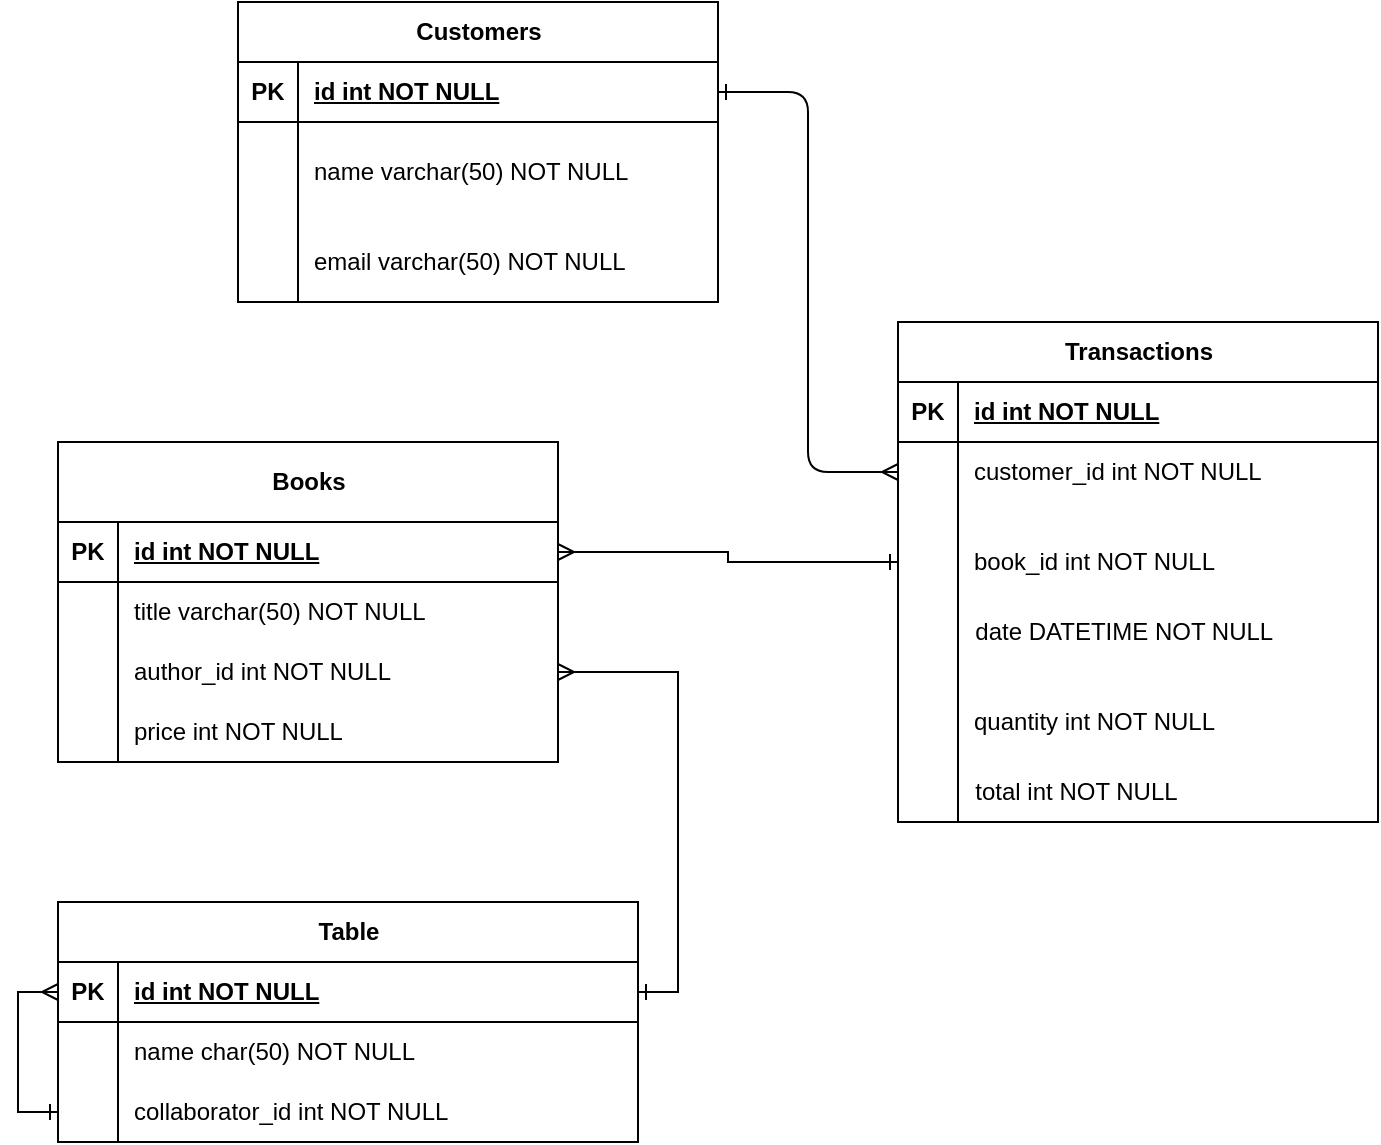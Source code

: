 <mxfile version="24.2.7" type="github">
  <diagram id="R2lEEEUBdFMjLlhIrx00" name="Page-1">
    <mxGraphModel dx="993" dy="573" grid="1" gridSize="10" guides="1" tooltips="1" connect="1" arrows="1" fold="1" page="1" pageScale="1" pageWidth="850" pageHeight="1100" math="0" shadow="0" extFonts="Permanent Marker^https://fonts.googleapis.com/css?family=Permanent+Marker">
      <root>
        <mxCell id="0" />
        <mxCell id="1" parent="0" />
        <mxCell id="IxousX21tQbxsvC2TgI--21" value="Customers" style="shape=table;startSize=30;container=1;collapsible=1;childLayout=tableLayout;fixedRows=1;rowLines=0;fontStyle=1;align=center;resizeLast=1;html=1;" vertex="1" parent="1">
          <mxGeometry x="160" y="10" width="240" height="150" as="geometry" />
        </mxCell>
        <mxCell id="IxousX21tQbxsvC2TgI--22" value="" style="shape=tableRow;horizontal=0;startSize=0;swimlaneHead=0;swimlaneBody=0;fillColor=none;collapsible=0;dropTarget=0;points=[[0,0.5],[1,0.5]];portConstraint=eastwest;top=0;left=0;right=0;bottom=1;" vertex="1" parent="IxousX21tQbxsvC2TgI--21">
          <mxGeometry y="30" width="240" height="30" as="geometry" />
        </mxCell>
        <mxCell id="IxousX21tQbxsvC2TgI--23" value="PK" style="shape=partialRectangle;connectable=0;fillColor=none;top=0;left=0;bottom=0;right=0;fontStyle=1;overflow=hidden;whiteSpace=wrap;html=1;" vertex="1" parent="IxousX21tQbxsvC2TgI--22">
          <mxGeometry width="30" height="30" as="geometry">
            <mxRectangle width="30" height="30" as="alternateBounds" />
          </mxGeometry>
        </mxCell>
        <mxCell id="IxousX21tQbxsvC2TgI--24" value="id int NOT NULL" style="shape=partialRectangle;connectable=0;fillColor=none;top=0;left=0;bottom=0;right=0;align=left;spacingLeft=6;fontStyle=5;overflow=hidden;whiteSpace=wrap;html=1;" vertex="1" parent="IxousX21tQbxsvC2TgI--22">
          <mxGeometry x="30" width="210" height="30" as="geometry">
            <mxRectangle width="210" height="30" as="alternateBounds" />
          </mxGeometry>
        </mxCell>
        <mxCell id="IxousX21tQbxsvC2TgI--25" value="" style="shape=tableRow;horizontal=0;startSize=0;swimlaneHead=0;swimlaneBody=0;fillColor=none;collapsible=0;dropTarget=0;points=[[0,0.5],[1,0.5]];portConstraint=eastwest;top=0;left=0;right=0;bottom=0;" vertex="1" parent="IxousX21tQbxsvC2TgI--21">
          <mxGeometry y="60" width="240" height="50" as="geometry" />
        </mxCell>
        <mxCell id="IxousX21tQbxsvC2TgI--26" value="" style="shape=partialRectangle;connectable=0;fillColor=none;top=0;left=0;bottom=0;right=0;editable=1;overflow=hidden;whiteSpace=wrap;html=1;" vertex="1" parent="IxousX21tQbxsvC2TgI--25">
          <mxGeometry width="30" height="50" as="geometry">
            <mxRectangle width="30" height="50" as="alternateBounds" />
          </mxGeometry>
        </mxCell>
        <mxCell id="IxousX21tQbxsvC2TgI--27" value="name varchar(50) NOT NULL" style="shape=partialRectangle;connectable=0;fillColor=none;top=0;left=0;bottom=0;right=0;align=left;spacingLeft=6;overflow=hidden;whiteSpace=wrap;html=1;" vertex="1" parent="IxousX21tQbxsvC2TgI--25">
          <mxGeometry x="30" width="210" height="50" as="geometry">
            <mxRectangle width="210" height="50" as="alternateBounds" />
          </mxGeometry>
        </mxCell>
        <mxCell id="IxousX21tQbxsvC2TgI--28" value="" style="shape=tableRow;horizontal=0;startSize=0;swimlaneHead=0;swimlaneBody=0;fillColor=none;collapsible=0;dropTarget=0;points=[[0,0.5],[1,0.5]];portConstraint=eastwest;top=0;left=0;right=0;bottom=0;" vertex="1" parent="IxousX21tQbxsvC2TgI--21">
          <mxGeometry y="110" width="240" height="40" as="geometry" />
        </mxCell>
        <mxCell id="IxousX21tQbxsvC2TgI--29" value="" style="shape=partialRectangle;connectable=0;fillColor=none;top=0;left=0;bottom=0;right=0;editable=1;overflow=hidden;whiteSpace=wrap;html=1;" vertex="1" parent="IxousX21tQbxsvC2TgI--28">
          <mxGeometry width="30" height="40" as="geometry">
            <mxRectangle width="30" height="40" as="alternateBounds" />
          </mxGeometry>
        </mxCell>
        <mxCell id="IxousX21tQbxsvC2TgI--30" value="email varchar(50) NOT NULL" style="shape=partialRectangle;connectable=0;fillColor=none;top=0;left=0;bottom=0;right=0;align=left;spacingLeft=6;overflow=hidden;whiteSpace=wrap;html=1;" vertex="1" parent="IxousX21tQbxsvC2TgI--28">
          <mxGeometry x="30" width="210" height="40" as="geometry">
            <mxRectangle width="210" height="40" as="alternateBounds" />
          </mxGeometry>
        </mxCell>
        <mxCell id="IxousX21tQbxsvC2TgI--34" value="Transactions" style="shape=table;startSize=30;container=1;collapsible=1;childLayout=tableLayout;fixedRows=1;rowLines=0;fontStyle=1;align=center;resizeLast=1;html=1;" vertex="1" parent="1">
          <mxGeometry x="490" y="170" width="240" height="250.0" as="geometry" />
        </mxCell>
        <mxCell id="IxousX21tQbxsvC2TgI--35" value="" style="shape=tableRow;horizontal=0;startSize=0;swimlaneHead=0;swimlaneBody=0;fillColor=none;collapsible=0;dropTarget=0;points=[[0,0.5],[1,0.5]];portConstraint=eastwest;top=0;left=0;right=0;bottom=1;" vertex="1" parent="IxousX21tQbxsvC2TgI--34">
          <mxGeometry y="30" width="240" height="30" as="geometry" />
        </mxCell>
        <mxCell id="IxousX21tQbxsvC2TgI--36" value="PK" style="shape=partialRectangle;connectable=0;fillColor=none;top=0;left=0;bottom=0;right=0;fontStyle=1;overflow=hidden;whiteSpace=wrap;html=1;" vertex="1" parent="IxousX21tQbxsvC2TgI--35">
          <mxGeometry width="30" height="30" as="geometry">
            <mxRectangle width="30" height="30" as="alternateBounds" />
          </mxGeometry>
        </mxCell>
        <mxCell id="IxousX21tQbxsvC2TgI--37" value="id int NOT NULL" style="shape=partialRectangle;connectable=0;fillColor=none;top=0;left=0;bottom=0;right=0;align=left;spacingLeft=6;fontStyle=5;overflow=hidden;whiteSpace=wrap;html=1;" vertex="1" parent="IxousX21tQbxsvC2TgI--35">
          <mxGeometry x="30" width="210" height="30" as="geometry">
            <mxRectangle width="210" height="30" as="alternateBounds" />
          </mxGeometry>
        </mxCell>
        <mxCell id="IxousX21tQbxsvC2TgI--38" value="" style="shape=tableRow;horizontal=0;startSize=0;swimlaneHead=0;swimlaneBody=0;fillColor=none;collapsible=0;dropTarget=0;points=[[0,0.5],[1,0.5]];portConstraint=eastwest;top=0;left=0;right=0;bottom=0;" vertex="1" parent="IxousX21tQbxsvC2TgI--34">
          <mxGeometry y="60" width="240" height="30" as="geometry" />
        </mxCell>
        <mxCell id="IxousX21tQbxsvC2TgI--39" value="" style="shape=partialRectangle;connectable=0;fillColor=none;top=0;left=0;bottom=0;right=0;editable=1;overflow=hidden;whiteSpace=wrap;html=1;" vertex="1" parent="IxousX21tQbxsvC2TgI--38">
          <mxGeometry width="30" height="30" as="geometry">
            <mxRectangle width="30" height="30" as="alternateBounds" />
          </mxGeometry>
        </mxCell>
        <mxCell id="IxousX21tQbxsvC2TgI--40" value="customer_id int NOT NULL" style="shape=partialRectangle;connectable=0;fillColor=none;top=0;left=0;bottom=0;right=0;align=left;spacingLeft=6;overflow=hidden;whiteSpace=wrap;html=1;" vertex="1" parent="IxousX21tQbxsvC2TgI--38">
          <mxGeometry x="30" width="210" height="30" as="geometry">
            <mxRectangle width="210" height="30" as="alternateBounds" />
          </mxGeometry>
        </mxCell>
        <mxCell id="IxousX21tQbxsvC2TgI--41" value="" style="shape=tableRow;horizontal=0;startSize=0;swimlaneHead=0;swimlaneBody=0;fillColor=none;collapsible=0;dropTarget=0;points=[[0,0.5],[1,0.5]];portConstraint=eastwest;top=0;left=0;right=0;bottom=0;" vertex="1" parent="IxousX21tQbxsvC2TgI--34">
          <mxGeometry y="90" width="240" height="60" as="geometry" />
        </mxCell>
        <mxCell id="IxousX21tQbxsvC2TgI--42" value="" style="shape=partialRectangle;connectable=0;fillColor=none;top=0;left=0;bottom=0;right=0;editable=1;overflow=hidden;whiteSpace=wrap;html=1;" vertex="1" parent="IxousX21tQbxsvC2TgI--41">
          <mxGeometry width="30" height="60" as="geometry">
            <mxRectangle width="30" height="60" as="alternateBounds" />
          </mxGeometry>
        </mxCell>
        <mxCell id="IxousX21tQbxsvC2TgI--43" value="book_id int NOT NULL" style="shape=partialRectangle;connectable=0;fillColor=none;top=0;left=0;bottom=0;right=0;align=left;spacingLeft=6;overflow=hidden;whiteSpace=wrap;html=1;" vertex="1" parent="IxousX21tQbxsvC2TgI--41">
          <mxGeometry x="30" width="210" height="60" as="geometry">
            <mxRectangle width="210" height="60" as="alternateBounds" />
          </mxGeometry>
        </mxCell>
        <mxCell id="IxousX21tQbxsvC2TgI--44" value="" style="shape=tableRow;horizontal=0;startSize=0;swimlaneHead=0;swimlaneBody=0;fillColor=none;collapsible=0;dropTarget=0;points=[[0,0.5],[1,0.5]];portConstraint=eastwest;top=0;left=0;right=0;bottom=0;" vertex="1" parent="IxousX21tQbxsvC2TgI--34">
          <mxGeometry y="150" width="240" height="100" as="geometry" />
        </mxCell>
        <mxCell id="IxousX21tQbxsvC2TgI--45" value="" style="shape=partialRectangle;connectable=0;fillColor=none;top=0;left=0;bottom=0;right=0;editable=1;overflow=hidden;whiteSpace=wrap;html=1;" vertex="1" parent="IxousX21tQbxsvC2TgI--44">
          <mxGeometry width="30" height="100" as="geometry">
            <mxRectangle width="30" height="100" as="alternateBounds" />
          </mxGeometry>
        </mxCell>
        <mxCell id="IxousX21tQbxsvC2TgI--46" value="quantity int NOT NULL" style="shape=partialRectangle;connectable=0;fillColor=none;top=0;left=0;bottom=0;right=0;align=left;spacingLeft=6;overflow=hidden;whiteSpace=wrap;html=1;" vertex="1" parent="IxousX21tQbxsvC2TgI--44">
          <mxGeometry x="30" width="210" height="100" as="geometry">
            <mxRectangle width="210" height="100" as="alternateBounds" />
          </mxGeometry>
        </mxCell>
        <mxCell id="IxousX21tQbxsvC2TgI--96" style="edgeStyle=orthogonalEdgeStyle;rounded=0;orthogonalLoop=1;jettySize=auto;html=1;entryX=0;entryY=0.5;entryDx=0;entryDy=0;startArrow=ERone;startFill=0;endArrow=ERmany;endFill=0;" edge="1" parent="1" source="IxousX21tQbxsvC2TgI--87" target="IxousX21tQbxsvC2TgI--81">
          <mxGeometry relative="1" as="geometry" />
        </mxCell>
        <mxCell id="IxousX21tQbxsvC2TgI--47" value="Books" style="shape=table;startSize=40;container=1;collapsible=1;childLayout=tableLayout;fixedRows=1;rowLines=0;fontStyle=1;align=center;resizeLast=1;html=1;" vertex="1" parent="1">
          <mxGeometry x="70" y="230" width="250" height="160" as="geometry" />
        </mxCell>
        <mxCell id="IxousX21tQbxsvC2TgI--48" value="" style="shape=tableRow;horizontal=0;startSize=0;swimlaneHead=0;swimlaneBody=0;fillColor=none;collapsible=0;dropTarget=0;points=[[0,0.5],[1,0.5]];portConstraint=eastwest;top=0;left=0;right=0;bottom=1;" vertex="1" parent="IxousX21tQbxsvC2TgI--47">
          <mxGeometry y="40" width="250" height="30" as="geometry" />
        </mxCell>
        <mxCell id="IxousX21tQbxsvC2TgI--49" value="PK" style="shape=partialRectangle;connectable=0;fillColor=none;top=0;left=0;bottom=0;right=0;fontStyle=1;overflow=hidden;whiteSpace=wrap;html=1;" vertex="1" parent="IxousX21tQbxsvC2TgI--48">
          <mxGeometry width="30" height="30" as="geometry">
            <mxRectangle width="30" height="30" as="alternateBounds" />
          </mxGeometry>
        </mxCell>
        <mxCell id="IxousX21tQbxsvC2TgI--50" value="id int NOT NULL" style="shape=partialRectangle;connectable=0;fillColor=none;top=0;left=0;bottom=0;right=0;align=left;spacingLeft=6;fontStyle=5;overflow=hidden;whiteSpace=wrap;html=1;" vertex="1" parent="IxousX21tQbxsvC2TgI--48">
          <mxGeometry x="30" width="220" height="30" as="geometry">
            <mxRectangle width="220" height="30" as="alternateBounds" />
          </mxGeometry>
        </mxCell>
        <mxCell id="IxousX21tQbxsvC2TgI--51" value="" style="shape=tableRow;horizontal=0;startSize=0;swimlaneHead=0;swimlaneBody=0;fillColor=none;collapsible=0;dropTarget=0;points=[[0,0.5],[1,0.5]];portConstraint=eastwest;top=0;left=0;right=0;bottom=0;" vertex="1" parent="IxousX21tQbxsvC2TgI--47">
          <mxGeometry y="70" width="250" height="30" as="geometry" />
        </mxCell>
        <mxCell id="IxousX21tQbxsvC2TgI--52" value="" style="shape=partialRectangle;connectable=0;fillColor=none;top=0;left=0;bottom=0;right=0;editable=1;overflow=hidden;whiteSpace=wrap;html=1;" vertex="1" parent="IxousX21tQbxsvC2TgI--51">
          <mxGeometry width="30" height="30" as="geometry">
            <mxRectangle width="30" height="30" as="alternateBounds" />
          </mxGeometry>
        </mxCell>
        <mxCell id="IxousX21tQbxsvC2TgI--53" value="title varchar(50) NOT NULL" style="shape=partialRectangle;connectable=0;fillColor=none;top=0;left=0;bottom=0;right=0;align=left;spacingLeft=6;overflow=hidden;whiteSpace=wrap;html=1;" vertex="1" parent="IxousX21tQbxsvC2TgI--51">
          <mxGeometry x="30" width="220" height="30" as="geometry">
            <mxRectangle width="220" height="30" as="alternateBounds" />
          </mxGeometry>
        </mxCell>
        <mxCell id="IxousX21tQbxsvC2TgI--54" value="" style="shape=tableRow;horizontal=0;startSize=0;swimlaneHead=0;swimlaneBody=0;fillColor=none;collapsible=0;dropTarget=0;points=[[0,0.5],[1,0.5]];portConstraint=eastwest;top=0;left=0;right=0;bottom=0;" vertex="1" parent="IxousX21tQbxsvC2TgI--47">
          <mxGeometry y="100" width="250" height="30" as="geometry" />
        </mxCell>
        <mxCell id="IxousX21tQbxsvC2TgI--55" value="" style="shape=partialRectangle;connectable=0;fillColor=none;top=0;left=0;bottom=0;right=0;editable=1;overflow=hidden;whiteSpace=wrap;html=1;" vertex="1" parent="IxousX21tQbxsvC2TgI--54">
          <mxGeometry width="30" height="30" as="geometry">
            <mxRectangle width="30" height="30" as="alternateBounds" />
          </mxGeometry>
        </mxCell>
        <mxCell id="IxousX21tQbxsvC2TgI--56" value="author_id int NOT NULL" style="shape=partialRectangle;connectable=0;fillColor=none;top=0;left=0;bottom=0;right=0;align=left;spacingLeft=6;overflow=hidden;whiteSpace=wrap;html=1;" vertex="1" parent="IxousX21tQbxsvC2TgI--54">
          <mxGeometry x="30" width="220" height="30" as="geometry">
            <mxRectangle width="220" height="30" as="alternateBounds" />
          </mxGeometry>
        </mxCell>
        <mxCell id="IxousX21tQbxsvC2TgI--57" value="" style="shape=tableRow;horizontal=0;startSize=0;swimlaneHead=0;swimlaneBody=0;fillColor=none;collapsible=0;dropTarget=0;points=[[0,0.5],[1,0.5]];portConstraint=eastwest;top=0;left=0;right=0;bottom=0;" vertex="1" parent="IxousX21tQbxsvC2TgI--47">
          <mxGeometry y="130" width="250" height="30" as="geometry" />
        </mxCell>
        <mxCell id="IxousX21tQbxsvC2TgI--58" value="" style="shape=partialRectangle;connectable=0;fillColor=none;top=0;left=0;bottom=0;right=0;editable=1;overflow=hidden;whiteSpace=wrap;html=1;" vertex="1" parent="IxousX21tQbxsvC2TgI--57">
          <mxGeometry width="30" height="30" as="geometry">
            <mxRectangle width="30" height="30" as="alternateBounds" />
          </mxGeometry>
        </mxCell>
        <mxCell id="IxousX21tQbxsvC2TgI--59" value="price int NOT NULL" style="shape=partialRectangle;connectable=0;fillColor=none;top=0;left=0;bottom=0;right=0;align=left;spacingLeft=6;overflow=hidden;whiteSpace=wrap;html=1;" vertex="1" parent="IxousX21tQbxsvC2TgI--57">
          <mxGeometry x="30" width="220" height="30" as="geometry">
            <mxRectangle width="220" height="30" as="alternateBounds" />
          </mxGeometry>
        </mxCell>
        <mxCell id="IxousX21tQbxsvC2TgI--76" style="edgeStyle=orthogonalEdgeStyle;rounded=1;orthogonalLoop=1;jettySize=auto;html=1;curved=0;startArrow=ERone;startFill=0;endArrow=ERmany;endFill=0;" edge="1" parent="1" source="IxousX21tQbxsvC2TgI--22" target="IxousX21tQbxsvC2TgI--38">
          <mxGeometry relative="1" as="geometry" />
        </mxCell>
        <mxCell id="IxousX21tQbxsvC2TgI--77" style="edgeStyle=orthogonalEdgeStyle;rounded=0;orthogonalLoop=1;jettySize=auto;html=1;startArrow=ERone;startFill=0;endArrow=ERmany;endFill=0;" edge="1" parent="1" source="IxousX21tQbxsvC2TgI--41" target="IxousX21tQbxsvC2TgI--48">
          <mxGeometry relative="1" as="geometry" />
        </mxCell>
        <mxCell id="IxousX21tQbxsvC2TgI--80" value="Table" style="shape=table;startSize=30;container=1;collapsible=1;childLayout=tableLayout;fixedRows=1;rowLines=0;fontStyle=1;align=center;resizeLast=1;html=1;" vertex="1" parent="1">
          <mxGeometry x="70" y="460" width="290" height="120" as="geometry" />
        </mxCell>
        <mxCell id="IxousX21tQbxsvC2TgI--81" value="" style="shape=tableRow;horizontal=0;startSize=0;swimlaneHead=0;swimlaneBody=0;fillColor=none;collapsible=0;dropTarget=0;points=[[0,0.5],[1,0.5]];portConstraint=eastwest;top=0;left=0;right=0;bottom=1;" vertex="1" parent="IxousX21tQbxsvC2TgI--80">
          <mxGeometry y="30" width="290" height="30" as="geometry" />
        </mxCell>
        <mxCell id="IxousX21tQbxsvC2TgI--82" value="PK" style="shape=partialRectangle;connectable=0;fillColor=none;top=0;left=0;bottom=0;right=0;fontStyle=1;overflow=hidden;whiteSpace=wrap;html=1;" vertex="1" parent="IxousX21tQbxsvC2TgI--81">
          <mxGeometry width="30" height="30" as="geometry">
            <mxRectangle width="30" height="30" as="alternateBounds" />
          </mxGeometry>
        </mxCell>
        <mxCell id="IxousX21tQbxsvC2TgI--83" value="id int NOT NULL" style="shape=partialRectangle;connectable=0;fillColor=none;top=0;left=0;bottom=0;right=0;align=left;spacingLeft=6;fontStyle=5;overflow=hidden;whiteSpace=wrap;html=1;" vertex="1" parent="IxousX21tQbxsvC2TgI--81">
          <mxGeometry x="30" width="260" height="30" as="geometry">
            <mxRectangle width="260" height="30" as="alternateBounds" />
          </mxGeometry>
        </mxCell>
        <mxCell id="IxousX21tQbxsvC2TgI--84" value="" style="shape=tableRow;horizontal=0;startSize=0;swimlaneHead=0;swimlaneBody=0;fillColor=none;collapsible=0;dropTarget=0;points=[[0,0.5],[1,0.5]];portConstraint=eastwest;top=0;left=0;right=0;bottom=0;" vertex="1" parent="IxousX21tQbxsvC2TgI--80">
          <mxGeometry y="60" width="290" height="30" as="geometry" />
        </mxCell>
        <mxCell id="IxousX21tQbxsvC2TgI--85" value="" style="shape=partialRectangle;connectable=0;fillColor=none;top=0;left=0;bottom=0;right=0;editable=1;overflow=hidden;whiteSpace=wrap;html=1;" vertex="1" parent="IxousX21tQbxsvC2TgI--84">
          <mxGeometry width="30" height="30" as="geometry">
            <mxRectangle width="30" height="30" as="alternateBounds" />
          </mxGeometry>
        </mxCell>
        <mxCell id="IxousX21tQbxsvC2TgI--86" value="name char(50) NOT NULL" style="shape=partialRectangle;connectable=0;fillColor=none;top=0;left=0;bottom=0;right=0;align=left;spacingLeft=6;overflow=hidden;whiteSpace=wrap;html=1;" vertex="1" parent="IxousX21tQbxsvC2TgI--84">
          <mxGeometry x="30" width="260" height="30" as="geometry">
            <mxRectangle width="260" height="30" as="alternateBounds" />
          </mxGeometry>
        </mxCell>
        <mxCell id="IxousX21tQbxsvC2TgI--87" value="" style="shape=tableRow;horizontal=0;startSize=0;swimlaneHead=0;swimlaneBody=0;fillColor=none;collapsible=0;dropTarget=0;points=[[0,0.5],[1,0.5]];portConstraint=eastwest;top=0;left=0;right=0;bottom=0;" vertex="1" parent="IxousX21tQbxsvC2TgI--80">
          <mxGeometry y="90" width="290" height="30" as="geometry" />
        </mxCell>
        <mxCell id="IxousX21tQbxsvC2TgI--88" value="" style="shape=partialRectangle;connectable=0;fillColor=none;top=0;left=0;bottom=0;right=0;editable=1;overflow=hidden;whiteSpace=wrap;html=1;" vertex="1" parent="IxousX21tQbxsvC2TgI--87">
          <mxGeometry width="30" height="30" as="geometry">
            <mxRectangle width="30" height="30" as="alternateBounds" />
          </mxGeometry>
        </mxCell>
        <mxCell id="IxousX21tQbxsvC2TgI--89" value="collaborator_id int NOT NULL" style="shape=partialRectangle;connectable=0;fillColor=none;top=0;left=0;bottom=0;right=0;align=left;spacingLeft=6;overflow=hidden;whiteSpace=wrap;html=1;" vertex="1" parent="IxousX21tQbxsvC2TgI--87">
          <mxGeometry x="30" width="260" height="30" as="geometry">
            <mxRectangle width="260" height="30" as="alternateBounds" />
          </mxGeometry>
        </mxCell>
        <mxCell id="IxousX21tQbxsvC2TgI--95" style="edgeStyle=orthogonalEdgeStyle;rounded=0;orthogonalLoop=1;jettySize=auto;html=1;exitX=1;exitY=0.5;exitDx=0;exitDy=0;startArrow=ERone;startFill=0;endArrow=ERmany;endFill=0;" edge="1" parent="1" source="IxousX21tQbxsvC2TgI--81" target="IxousX21tQbxsvC2TgI--54">
          <mxGeometry relative="1" as="geometry" />
        </mxCell>
        <mxCell id="IxousX21tQbxsvC2TgI--98" value="&amp;nbsp; date DATETIME NOT NULL&amp;nbsp;" style="text;strokeColor=none;align=left;fillColor=none;html=1;verticalAlign=middle;whiteSpace=wrap;rounded=0;" vertex="1" parent="1">
          <mxGeometry x="520" y="310" width="210" height="30" as="geometry" />
        </mxCell>
        <mxCell id="IxousX21tQbxsvC2TgI--99" value="&amp;nbsp; total int NOT NULL" style="text;strokeColor=none;align=left;fillColor=none;html=1;verticalAlign=middle;whiteSpace=wrap;rounded=0;" vertex="1" parent="1">
          <mxGeometry x="520" y="390" width="210" height="30" as="geometry" />
        </mxCell>
      </root>
    </mxGraphModel>
  </diagram>
</mxfile>
